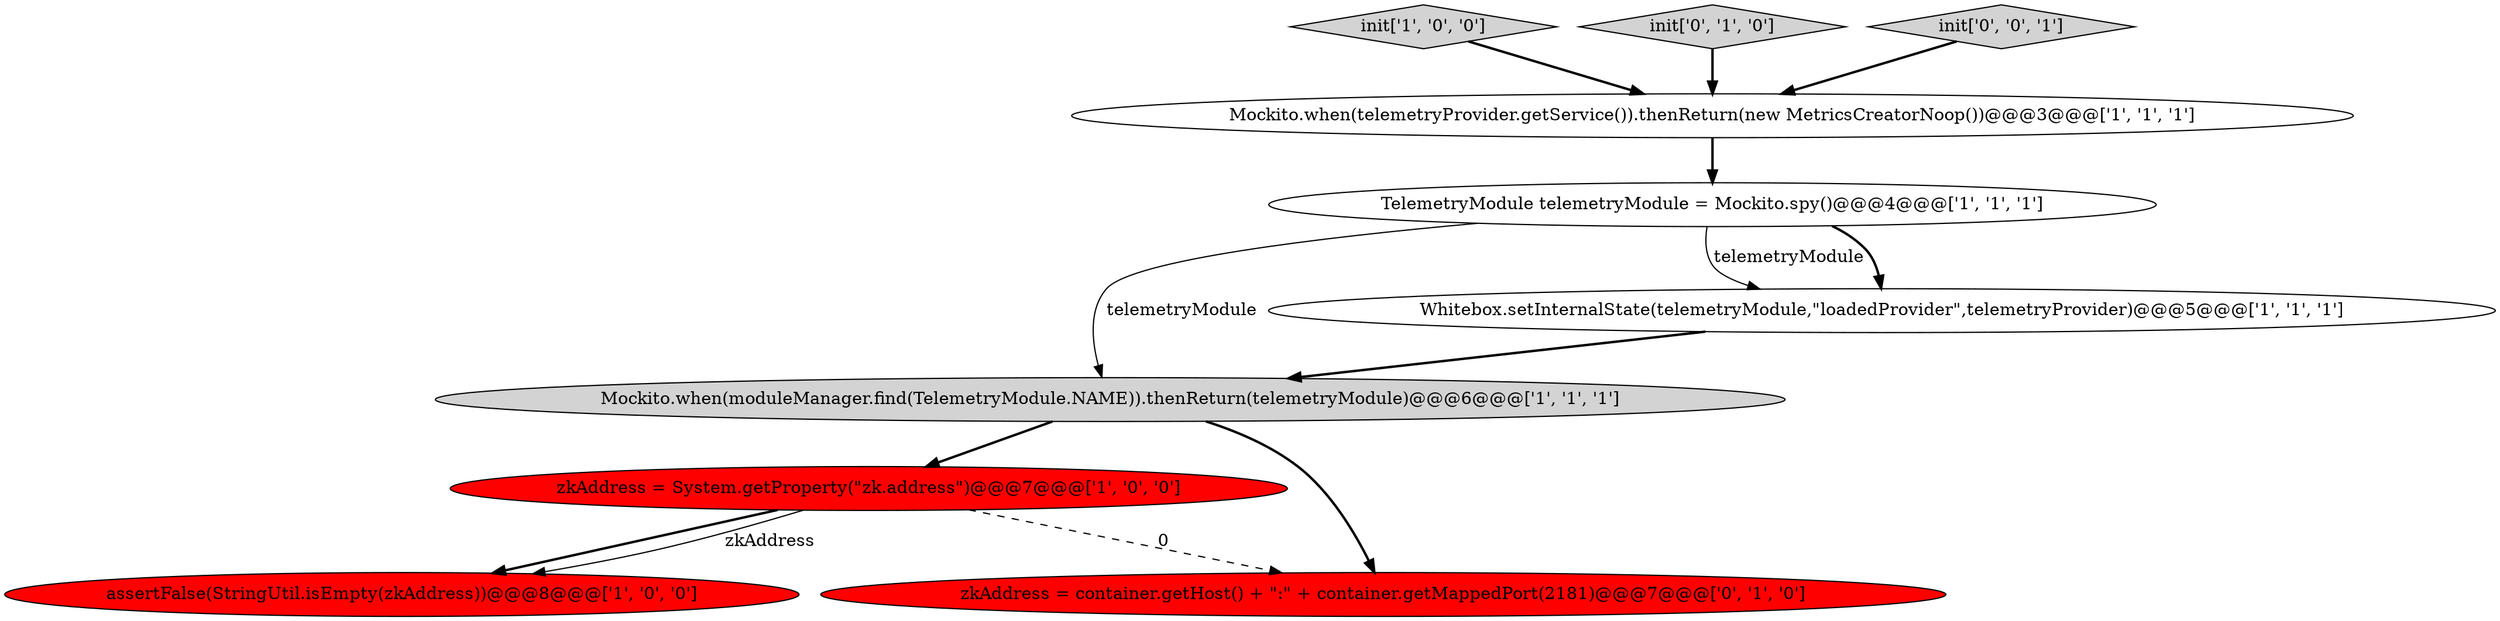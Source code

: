 digraph {
4 [style = filled, label = "Mockito.when(moduleManager.find(TelemetryModule.NAME)).thenReturn(telemetryModule)@@@6@@@['1', '1', '1']", fillcolor = lightgray, shape = ellipse image = "AAA0AAABBB1BBB"];
5 [style = filled, label = "zkAddress = System.getProperty(\"zk.address\")@@@7@@@['1', '0', '0']", fillcolor = red, shape = ellipse image = "AAA1AAABBB1BBB"];
6 [style = filled, label = "Mockito.when(telemetryProvider.getService()).thenReturn(new MetricsCreatorNoop())@@@3@@@['1', '1', '1']", fillcolor = white, shape = ellipse image = "AAA0AAABBB1BBB"];
7 [style = filled, label = "zkAddress = container.getHost() + \":\" + container.getMappedPort(2181)@@@7@@@['0', '1', '0']", fillcolor = red, shape = ellipse image = "AAA1AAABBB2BBB"];
0 [style = filled, label = "assertFalse(StringUtil.isEmpty(zkAddress))@@@8@@@['1', '0', '0']", fillcolor = red, shape = ellipse image = "AAA1AAABBB1BBB"];
3 [style = filled, label = "init['1', '0', '0']", fillcolor = lightgray, shape = diamond image = "AAA0AAABBB1BBB"];
2 [style = filled, label = "TelemetryModule telemetryModule = Mockito.spy()@@@4@@@['1', '1', '1']", fillcolor = white, shape = ellipse image = "AAA0AAABBB1BBB"];
8 [style = filled, label = "init['0', '1', '0']", fillcolor = lightgray, shape = diamond image = "AAA0AAABBB2BBB"];
9 [style = filled, label = "init['0', '0', '1']", fillcolor = lightgray, shape = diamond image = "AAA0AAABBB3BBB"];
1 [style = filled, label = "Whitebox.setInternalState(telemetryModule,\"loadedProvider\",telemetryProvider)@@@5@@@['1', '1', '1']", fillcolor = white, shape = ellipse image = "AAA0AAABBB1BBB"];
3->6 [style = bold, label=""];
1->4 [style = bold, label=""];
8->6 [style = bold, label=""];
2->1 [style = solid, label="telemetryModule"];
5->7 [style = dashed, label="0"];
5->0 [style = bold, label=""];
4->5 [style = bold, label=""];
2->1 [style = bold, label=""];
4->7 [style = bold, label=""];
5->0 [style = solid, label="zkAddress"];
9->6 [style = bold, label=""];
6->2 [style = bold, label=""];
2->4 [style = solid, label="telemetryModule"];
}

